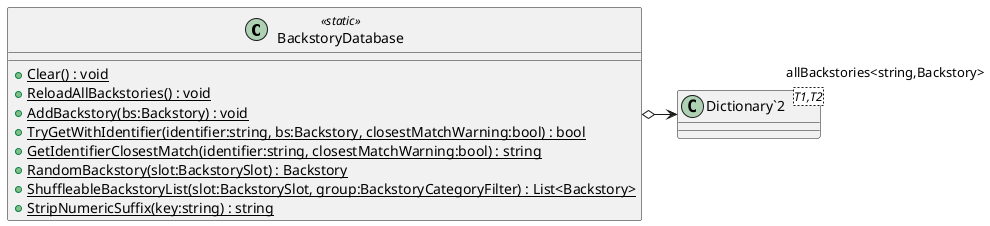 @startuml
class BackstoryDatabase <<static>> {
    + {static} Clear() : void
    + {static} ReloadAllBackstories() : void
    + {static} AddBackstory(bs:Backstory) : void
    + {static} TryGetWithIdentifier(identifier:string, bs:Backstory, closestMatchWarning:bool) : bool
    + {static} GetIdentifierClosestMatch(identifier:string, closestMatchWarning:bool) : string
    + {static} RandomBackstory(slot:BackstorySlot) : Backstory
    + {static} ShuffleableBackstoryList(slot:BackstorySlot, group:BackstoryCategoryFilter) : List<Backstory>
    + {static} StripNumericSuffix(key:string) : string
}
class "Dictionary`2"<T1,T2> {
}
BackstoryDatabase o-> "allBackstories<string,Backstory>" "Dictionary`2"
@enduml
